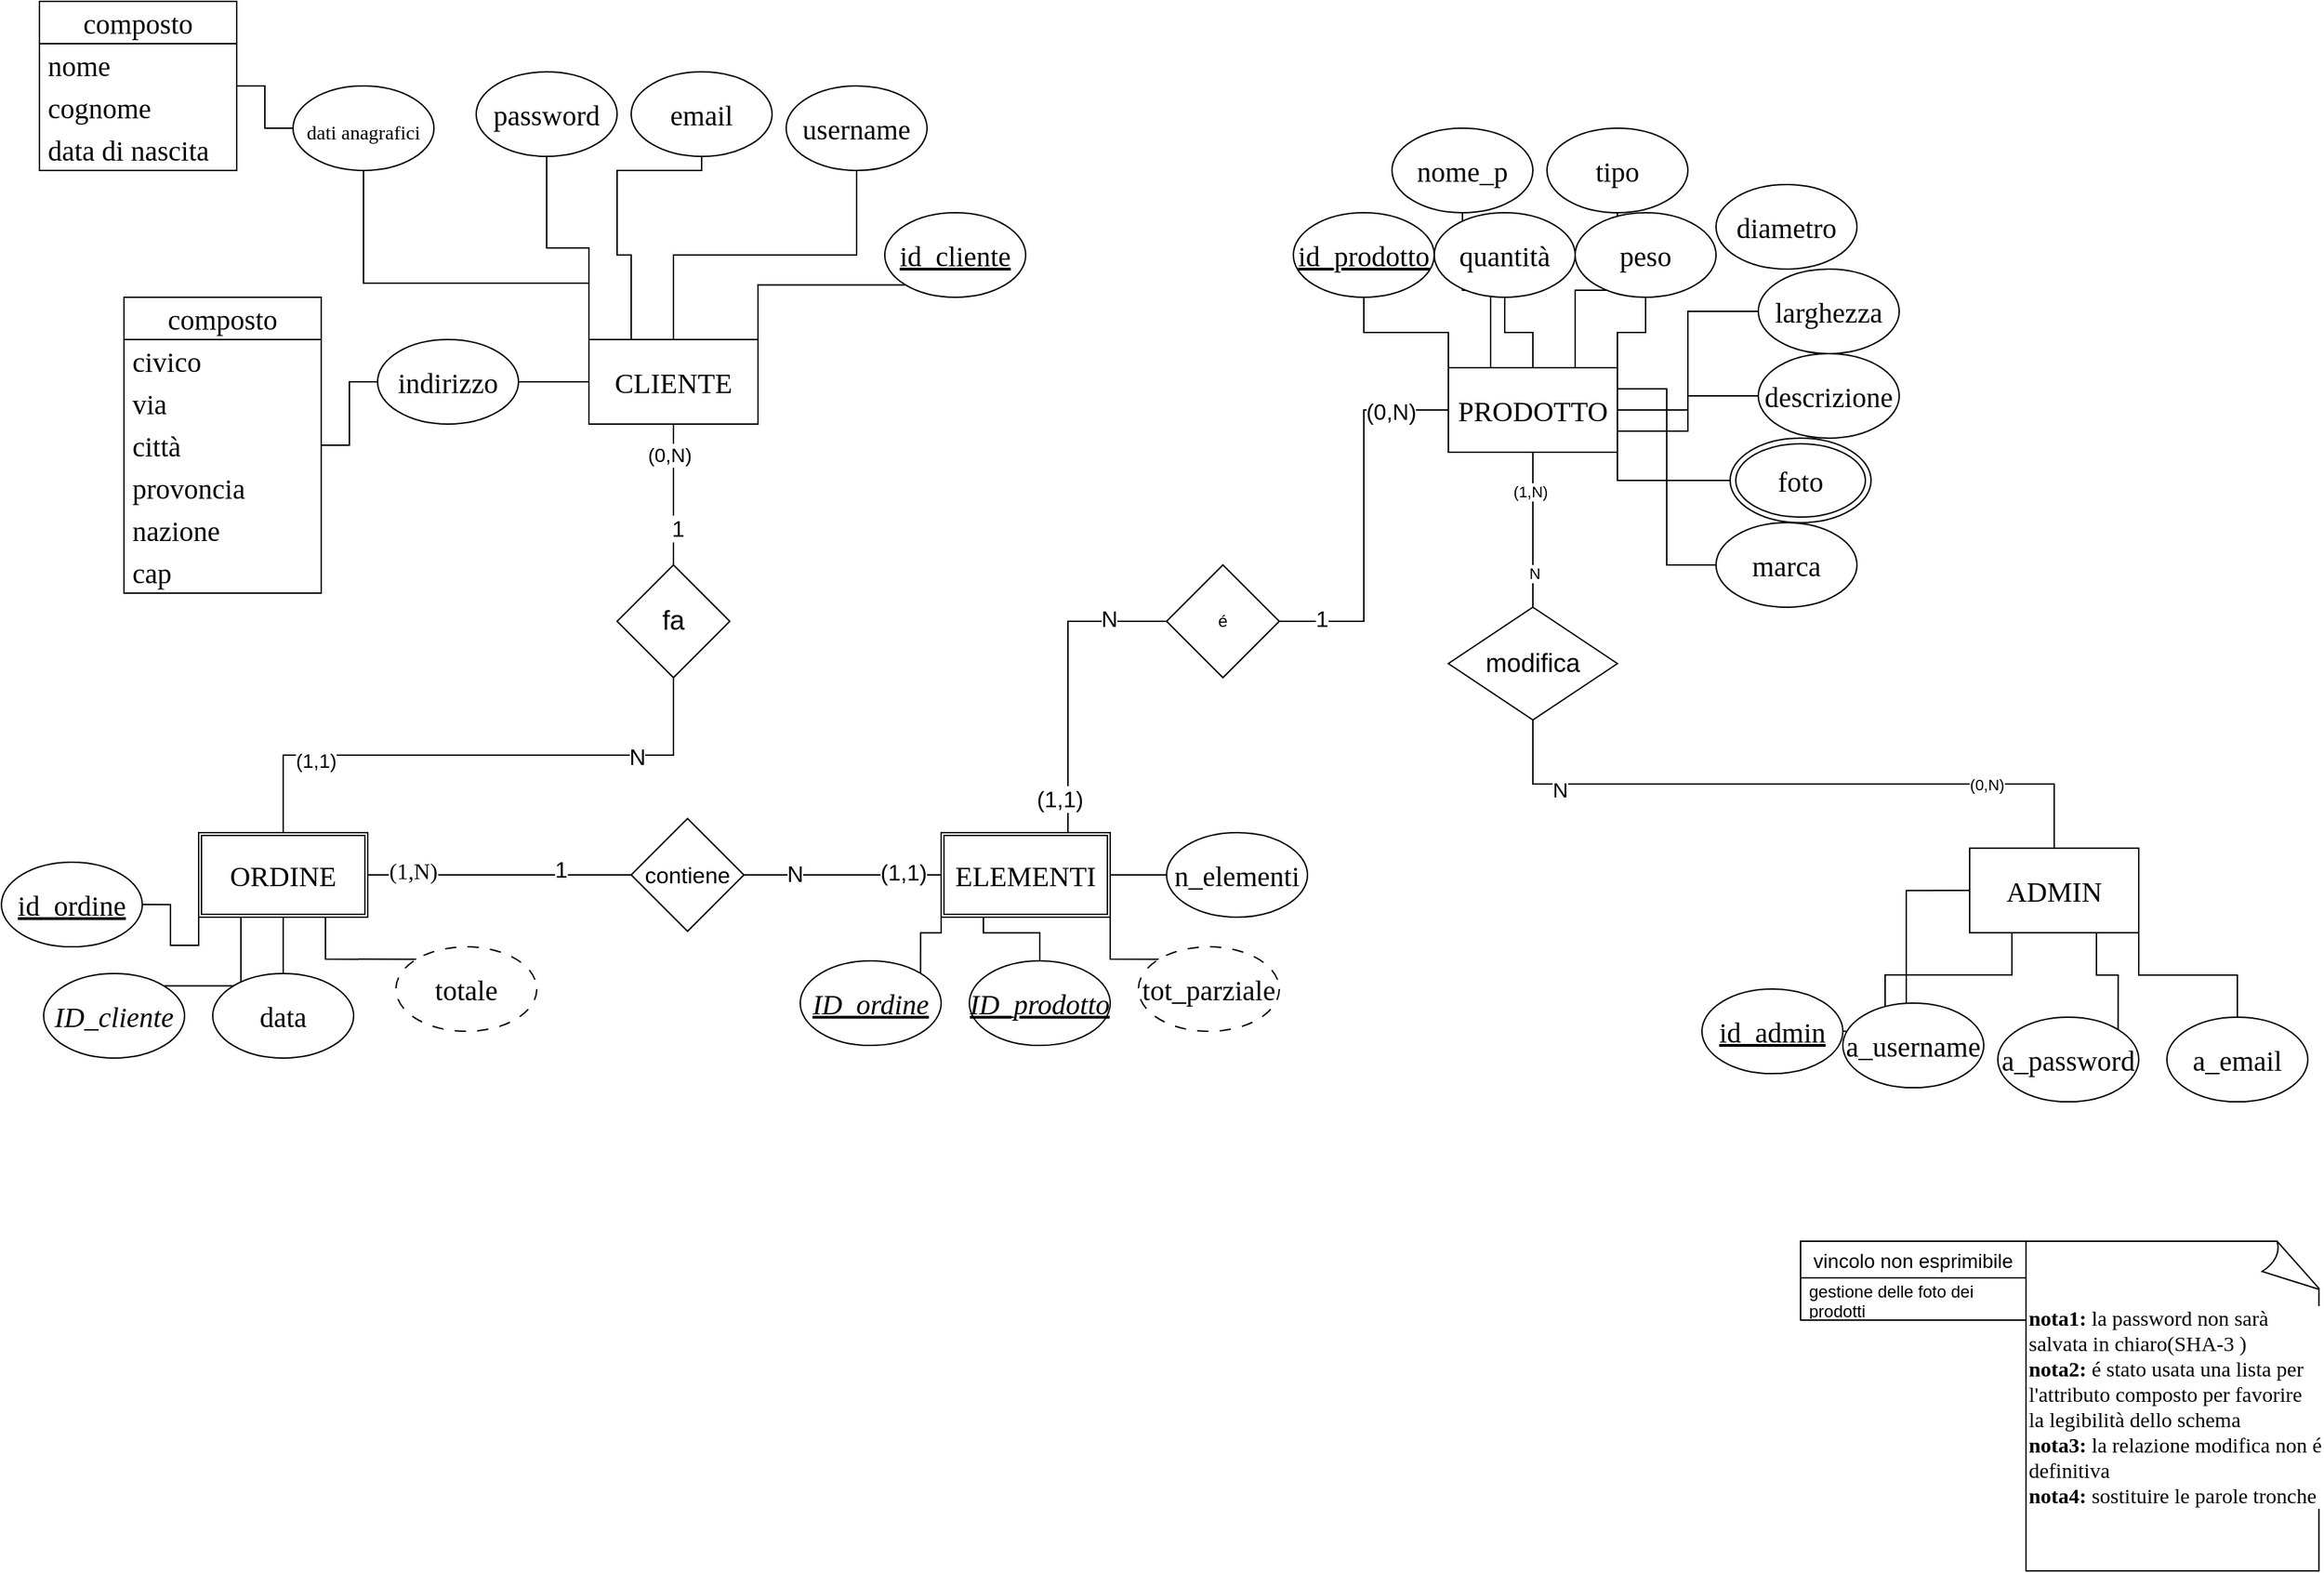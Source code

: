 <mxfile version="24.7.17">
  <diagram name="Pagina-1" id="NRdabR6jRzv1i__fMUOv">
    <mxGraphModel dx="1527" dy="478" grid="1" gridSize="10" guides="1" tooltips="1" connect="1" arrows="1" fold="1" page="1" pageScale="1" pageWidth="827" pageHeight="1169" math="0" shadow="0">
      <root>
        <mxCell id="0" />
        <mxCell id="1" parent="0" />
        <mxCell id="-j8Uv2b7K93E1imjDtDR-1" value="vincolo non esprimibile" style="swimlane;fontStyle=0;childLayout=stackLayout;horizontal=1;startSize=26;horizontalStack=0;resizeParent=1;resizeParentMax=0;resizeLast=0;collapsible=1;marginBottom=0;align=center;fontSize=14;" parent="1" vertex="1">
          <mxGeometry x="450" y="920" width="160" height="56" as="geometry">
            <mxRectangle x="660" y="660" width="180" height="30" as="alternateBounds" />
          </mxGeometry>
        </mxCell>
        <mxCell id="gjxJROLc9OKszj8mcPuR-3" value="gestione delle foto dei prodotti" style="text;strokeColor=none;fillColor=none;align=left;verticalAlign=middle;spacingLeft=4;spacingRight=4;overflow=hidden;points=[[0,0.5],[1,0.5]];portConstraint=eastwest;rotatable=0;whiteSpace=wrap;html=1;" parent="-j8Uv2b7K93E1imjDtDR-1" vertex="1">
          <mxGeometry y="26" width="160" height="30" as="geometry" />
        </mxCell>
        <mxCell id="SjlvnA77EbKESXoycACg-14" style="edgeStyle=orthogonalEdgeStyle;rounded=0;orthogonalLoop=1;jettySize=auto;html=1;exitX=0;exitY=0.5;exitDx=0;exitDy=0;entryX=1;entryY=0.5;entryDx=0;entryDy=0;fontFamily=Times New Roman;fontSize=20;fontColor=default;endArrow=none;endFill=0;" parent="1" source="SjlvnA77EbKESXoycACg-2" target="SjlvnA77EbKESXoycACg-6" edge="1">
          <mxGeometry relative="1" as="geometry" />
        </mxCell>
        <mxCell id="SjlvnA77EbKESXoycACg-30" style="edgeStyle=orthogonalEdgeStyle;shape=connector;rounded=0;orthogonalLoop=1;jettySize=auto;html=1;exitX=0;exitY=0.25;exitDx=0;exitDy=0;entryX=0.5;entryY=1;entryDx=0;entryDy=0;strokeColor=default;align=center;verticalAlign=middle;fontFamily=Times New Roman;fontSize=20;fontColor=default;labelBackgroundColor=default;endArrow=none;endFill=0;" parent="1" source="SjlvnA77EbKESXoycACg-2" target="SjlvnA77EbKESXoycACg-28" edge="1">
          <mxGeometry relative="1" as="geometry">
            <Array as="points">
              <mxPoint x="-410" y="240" />
              <mxPoint x="-570" y="240" />
            </Array>
          </mxGeometry>
        </mxCell>
        <mxCell id="SjlvnA77EbKESXoycACg-2" value="CLIENTE" style="rounded=0;whiteSpace=wrap;html=1;fontFamily=Times New Roman;fontSize=20;" parent="1" vertex="1">
          <mxGeometry x="-410" y="280" width="120" height="60" as="geometry" />
        </mxCell>
        <mxCell id="SjlvnA77EbKESXoycACg-29" style="edgeStyle=orthogonalEdgeStyle;shape=connector;rounded=0;orthogonalLoop=1;jettySize=auto;html=1;exitX=0.5;exitY=1;exitDx=0;exitDy=0;entryX=0;entryY=0;entryDx=0;entryDy=0;strokeColor=default;align=center;verticalAlign=middle;fontFamily=Times New Roman;fontSize=20;fontColor=default;labelBackgroundColor=default;endArrow=none;endFill=0;" parent="1" source="SjlvnA77EbKESXoycACg-3" target="SjlvnA77EbKESXoycACg-2" edge="1">
          <mxGeometry relative="1" as="geometry" />
        </mxCell>
        <mxCell id="SjlvnA77EbKESXoycACg-3" value="password" style="ellipse;whiteSpace=wrap;html=1;fontSize=20;fontFamily=Times New Roman;" parent="1" vertex="1">
          <mxGeometry x="-490" y="90" width="100" height="60" as="geometry" />
        </mxCell>
        <mxCell id="SjlvnA77EbKESXoycACg-18" style="edgeStyle=orthogonalEdgeStyle;shape=connector;rounded=0;orthogonalLoop=1;jettySize=auto;html=1;exitX=0;exitY=1;exitDx=0;exitDy=0;entryX=1;entryY=0;entryDx=0;entryDy=0;strokeColor=default;align=center;verticalAlign=middle;fontFamily=Times New Roman;fontSize=20;fontColor=default;labelBackgroundColor=default;endArrow=none;endFill=0;" parent="1" source="SjlvnA77EbKESXoycACg-5" target="SjlvnA77EbKESXoycACg-2" edge="1">
          <mxGeometry relative="1" as="geometry" />
        </mxCell>
        <mxCell id="SjlvnA77EbKESXoycACg-5" value="id_cliente" style="ellipse;whiteSpace=wrap;html=1;fontSize=20;fontFamily=Times New Roman;fontStyle=4" parent="1" vertex="1">
          <mxGeometry x="-200" y="190" width="100" height="60" as="geometry" />
        </mxCell>
        <mxCell id="SjlvnA77EbKESXoycACg-13" style="edgeStyle=orthogonalEdgeStyle;rounded=0;orthogonalLoop=1;jettySize=auto;html=1;exitX=0;exitY=0.5;exitDx=0;exitDy=0;entryX=1;entryY=0.5;entryDx=0;entryDy=0;fontFamily=Times New Roman;fontSize=20;fontColor=default;endArrow=none;endFill=0;" parent="1" source="SjlvnA77EbKESXoycACg-6" target="SjlvnA77EbKESXoycACg-9" edge="1">
          <mxGeometry relative="1" as="geometry" />
        </mxCell>
        <mxCell id="SjlvnA77EbKESXoycACg-6" value="indirizzo" style="ellipse;whiteSpace=wrap;html=1;fontSize=20;fontFamily=Times New Roman;" parent="1" vertex="1">
          <mxGeometry x="-560" y="280" width="100" height="60" as="geometry" />
        </mxCell>
        <mxCell id="SjlvnA77EbKESXoycACg-16" style="edgeStyle=orthogonalEdgeStyle;shape=connector;rounded=0;orthogonalLoop=1;jettySize=auto;html=1;exitX=0.5;exitY=1;exitDx=0;exitDy=0;entryX=0.25;entryY=0;entryDx=0;entryDy=0;strokeColor=default;align=center;verticalAlign=middle;fontFamily=Times New Roman;fontSize=20;fontColor=default;labelBackgroundColor=default;endArrow=none;endFill=0;" parent="1" source="SjlvnA77EbKESXoycACg-7" target="SjlvnA77EbKESXoycACg-2" edge="1">
          <mxGeometry relative="1" as="geometry">
            <Array as="points">
              <mxPoint x="-390" y="160" />
              <mxPoint x="-390" y="220" />
              <mxPoint x="-380" y="220" />
            </Array>
          </mxGeometry>
        </mxCell>
        <mxCell id="SjlvnA77EbKESXoycACg-7" value="email" style="ellipse;whiteSpace=wrap;html=1;fontSize=20;fontFamily=Times New Roman;" parent="1" vertex="1">
          <mxGeometry x="-380" y="90" width="100" height="60" as="geometry" />
        </mxCell>
        <mxCell id="SjlvnA77EbKESXoycACg-17" style="edgeStyle=orthogonalEdgeStyle;shape=connector;rounded=0;orthogonalLoop=1;jettySize=auto;html=1;exitX=0.5;exitY=1;exitDx=0;exitDy=0;entryX=0.5;entryY=0;entryDx=0;entryDy=0;strokeColor=default;align=center;verticalAlign=middle;fontFamily=Times New Roman;fontSize=20;fontColor=default;labelBackgroundColor=default;endArrow=none;endFill=0;" parent="1" source="SjlvnA77EbKESXoycACg-8" target="SjlvnA77EbKESXoycACg-2" edge="1">
          <mxGeometry relative="1" as="geometry" />
        </mxCell>
        <mxCell id="SjlvnA77EbKESXoycACg-8" value="username" style="ellipse;whiteSpace=wrap;html=1;fontSize=20;fontFamily=Times New Roman;" parent="1" vertex="1">
          <mxGeometry x="-270" y="100" width="100" height="60" as="geometry" />
        </mxCell>
        <mxCell id="SjlvnA77EbKESXoycACg-9" value="composto" style="swimlane;fontStyle=0;childLayout=stackLayout;horizontal=1;startSize=30;horizontalStack=0;resizeParent=1;resizeParentMax=0;resizeLast=0;collapsible=1;marginBottom=0;whiteSpace=wrap;html=1;strokeColor=default;align=center;verticalAlign=middle;fontFamily=Times New Roman;fontSize=20;fontColor=default;fillColor=default;" parent="1" vertex="1">
          <mxGeometry x="-740" y="250" width="140" height="210" as="geometry">
            <mxRectangle x="-740" y="250" width="120" height="40" as="alternateBounds" />
          </mxGeometry>
        </mxCell>
        <mxCell id="SjlvnA77EbKESXoycACg-10" value="civico" style="text;strokeColor=none;fillColor=none;align=left;verticalAlign=middle;spacingLeft=4;spacingRight=4;overflow=hidden;points=[[0,0.5],[1,0.5]];portConstraint=eastwest;rotatable=0;whiteSpace=wrap;html=1;fontFamily=Times New Roman;fontSize=20;fontColor=default;" parent="SjlvnA77EbKESXoycACg-9" vertex="1">
          <mxGeometry y="30" width="140" height="30" as="geometry" />
        </mxCell>
        <mxCell id="SjlvnA77EbKESXoycACg-11" value="via" style="text;strokeColor=none;fillColor=none;align=left;verticalAlign=middle;spacingLeft=4;spacingRight=4;overflow=hidden;points=[[0,0.5],[1,0.5]];portConstraint=eastwest;rotatable=0;whiteSpace=wrap;html=1;fontFamily=Times New Roman;fontSize=20;fontColor=default;" parent="SjlvnA77EbKESXoycACg-9" vertex="1">
          <mxGeometry y="60" width="140" height="30" as="geometry" />
        </mxCell>
        <mxCell id="SjlvnA77EbKESXoycACg-12" value="città" style="text;strokeColor=none;fillColor=none;align=left;verticalAlign=middle;spacingLeft=4;spacingRight=4;overflow=hidden;points=[[0,0.5],[1,0.5]];portConstraint=eastwest;rotatable=0;whiteSpace=wrap;html=1;fontFamily=Times New Roman;fontSize=20;fontColor=default;" parent="SjlvnA77EbKESXoycACg-9" vertex="1">
          <mxGeometry y="90" width="140" height="30" as="geometry" />
        </mxCell>
        <mxCell id="SjlvnA77EbKESXoycACg-21" value="provoncia" style="text;strokeColor=none;fillColor=none;align=left;verticalAlign=middle;spacingLeft=4;spacingRight=4;overflow=hidden;points=[[0,0.5],[1,0.5]];portConstraint=eastwest;rotatable=0;whiteSpace=wrap;html=1;fontFamily=Times New Roman;fontSize=20;fontColor=default;labelBackgroundColor=default;" parent="SjlvnA77EbKESXoycACg-9" vertex="1">
          <mxGeometry y="120" width="140" height="30" as="geometry" />
        </mxCell>
        <mxCell id="SjlvnA77EbKESXoycACg-24" value="nazione" style="text;strokeColor=none;fillColor=none;align=left;verticalAlign=middle;spacingLeft=4;spacingRight=4;overflow=hidden;points=[[0,0.5],[1,0.5]];portConstraint=eastwest;rotatable=0;whiteSpace=wrap;html=1;fontFamily=Times New Roman;fontSize=20;fontColor=default;labelBackgroundColor=default;" parent="SjlvnA77EbKESXoycACg-9" vertex="1">
          <mxGeometry y="150" width="140" height="30" as="geometry" />
        </mxCell>
        <mxCell id="SjlvnA77EbKESXoycACg-25" value="cap" style="text;strokeColor=none;fillColor=none;align=left;verticalAlign=middle;spacingLeft=4;spacingRight=4;overflow=hidden;points=[[0,0.5],[1,0.5]];portConstraint=eastwest;rotatable=0;whiteSpace=wrap;html=1;fontFamily=Times New Roman;fontSize=20;fontColor=default;labelBackgroundColor=default;" parent="SjlvnA77EbKESXoycACg-9" vertex="1">
          <mxGeometry y="180" width="140" height="30" as="geometry" />
        </mxCell>
        <mxCell id="SjlvnA77EbKESXoycACg-19" value="&lt;b&gt;nota1: &lt;/b&gt;la password non sarà salvata in chiaro(SHA-3&amp;nbsp;)&lt;div&gt;&lt;b&gt;nota2:&lt;/b&gt;&amp;nbsp;é stato usata una lista per l&#39;attributo composto per favorire la legibilità dello schema&lt;/div&gt;&lt;div&gt;&lt;b&gt;nota3:&lt;/b&gt;&amp;nbsp;la relazione modifica non é definitiva&lt;/div&gt;&lt;div&gt;&lt;b&gt;nota4:&lt;/b&gt;&amp;nbsp;sostituire le parole tronche&lt;/div&gt;" style="whiteSpace=wrap;html=1;shape=mxgraph.basic.document;strokeColor=default;align=left;verticalAlign=middle;fontFamily=Times New Roman;fontSize=15;fontColor=default;labelBackgroundColor=default;fillColor=default;" parent="1" vertex="1">
          <mxGeometry x="610" y="920" width="210" height="234" as="geometry" />
        </mxCell>
        <mxCell id="SjlvnA77EbKESXoycACg-35" style="edgeStyle=orthogonalEdgeStyle;shape=connector;rounded=0;orthogonalLoop=1;jettySize=auto;html=1;exitX=0;exitY=0.5;exitDx=0;exitDy=0;entryX=1;entryY=0.5;entryDx=0;entryDy=0;strokeColor=default;align=center;verticalAlign=middle;fontFamily=Times New Roman;fontSize=20;fontColor=default;labelBackgroundColor=default;endArrow=none;endFill=0;" parent="1" source="SjlvnA77EbKESXoycACg-28" target="SjlvnA77EbKESXoycACg-31" edge="1">
          <mxGeometry relative="1" as="geometry" />
        </mxCell>
        <mxCell id="SjlvnA77EbKESXoycACg-28" value="&lt;font style=&quot;font-size: 14px;&quot;&gt;dati anagrafici&lt;/font&gt;" style="ellipse;whiteSpace=wrap;html=1;strokeColor=default;align=center;verticalAlign=middle;fontFamily=Times New Roman;fontSize=20;fontColor=default;labelBackgroundColor=default;fillColor=default;" parent="1" vertex="1">
          <mxGeometry x="-620" y="100" width="100" height="60" as="geometry" />
        </mxCell>
        <mxCell id="SjlvnA77EbKESXoycACg-31" value="composto" style="swimlane;fontStyle=0;childLayout=stackLayout;horizontal=1;startSize=30;horizontalStack=0;resizeParent=1;resizeParentMax=0;resizeLast=0;collapsible=1;marginBottom=0;whiteSpace=wrap;html=1;strokeColor=default;align=center;verticalAlign=middle;fontFamily=Times New Roman;fontSize=20;fontColor=default;labelBackgroundColor=default;fillColor=default;" parent="1" vertex="1">
          <mxGeometry x="-800" y="40" width="140" height="120" as="geometry">
            <mxRectangle x="-800" y="40" width="120" height="40" as="alternateBounds" />
          </mxGeometry>
        </mxCell>
        <mxCell id="SjlvnA77EbKESXoycACg-32" value="nome" style="text;strokeColor=none;fillColor=none;align=left;verticalAlign=middle;spacingLeft=4;spacingRight=4;overflow=hidden;points=[[0,0.5],[1,0.5]];portConstraint=eastwest;rotatable=0;whiteSpace=wrap;html=1;fontFamily=Times New Roman;fontSize=20;fontColor=default;labelBackgroundColor=default;" parent="SjlvnA77EbKESXoycACg-31" vertex="1">
          <mxGeometry y="30" width="140" height="30" as="geometry" />
        </mxCell>
        <mxCell id="SjlvnA77EbKESXoycACg-33" value="cognome" style="text;strokeColor=none;fillColor=none;align=left;verticalAlign=middle;spacingLeft=4;spacingRight=4;overflow=hidden;points=[[0,0.5],[1,0.5]];portConstraint=eastwest;rotatable=0;whiteSpace=wrap;html=1;fontFamily=Times New Roman;fontSize=20;fontColor=default;labelBackgroundColor=default;" parent="SjlvnA77EbKESXoycACg-31" vertex="1">
          <mxGeometry y="60" width="140" height="30" as="geometry" />
        </mxCell>
        <mxCell id="SjlvnA77EbKESXoycACg-34" value="data di nascita" style="text;strokeColor=none;fillColor=none;align=left;verticalAlign=middle;spacingLeft=4;spacingRight=4;overflow=hidden;points=[[0,0.5],[1,0.5]];portConstraint=eastwest;rotatable=0;whiteSpace=wrap;html=1;fontFamily=Times New Roman;fontSize=20;fontColor=default;labelBackgroundColor=default;" parent="SjlvnA77EbKESXoycACg-31" vertex="1">
          <mxGeometry y="90" width="140" height="30" as="geometry" />
        </mxCell>
        <mxCell id="SjlvnA77EbKESXoycACg-36" value="ADMIN" style="rounded=0;whiteSpace=wrap;html=1;strokeColor=default;align=center;verticalAlign=middle;fontFamily=Times New Roman;fontSize=20;fontColor=default;labelBackgroundColor=default;fillColor=default;" parent="1" vertex="1">
          <mxGeometry x="570" y="641.05" width="120" height="60" as="geometry" />
        </mxCell>
        <mxCell id="SjlvnA77EbKESXoycACg-41" style="edgeStyle=orthogonalEdgeStyle;shape=connector;rounded=0;orthogonalLoop=1;jettySize=auto;html=1;exitX=0.5;exitY=0;exitDx=0;exitDy=0;entryX=1;entryY=1;entryDx=0;entryDy=0;strokeColor=default;align=center;verticalAlign=middle;fontFamily=Times New Roman;fontSize=20;fontColor=default;labelBackgroundColor=default;endArrow=none;endFill=0;" parent="1" source="SjlvnA77EbKESXoycACg-37" target="SjlvnA77EbKESXoycACg-36" edge="1">
          <mxGeometry relative="1" as="geometry" />
        </mxCell>
        <mxCell id="SjlvnA77EbKESXoycACg-37" value="a_email" style="ellipse;whiteSpace=wrap;html=1;fontSize=20;fontFamily=Times New Roman;" parent="1" vertex="1">
          <mxGeometry x="710" y="761.05" width="100" height="60" as="geometry" />
        </mxCell>
        <mxCell id="SjlvnA77EbKESXoycACg-42" style="edgeStyle=orthogonalEdgeStyle;shape=connector;rounded=0;orthogonalLoop=1;jettySize=auto;html=1;exitX=1;exitY=0;exitDx=0;exitDy=0;entryX=0.75;entryY=1;entryDx=0;entryDy=0;strokeColor=default;align=center;verticalAlign=middle;fontFamily=Times New Roman;fontSize=20;fontColor=default;labelBackgroundColor=default;endArrow=none;endFill=0;" parent="1" source="SjlvnA77EbKESXoycACg-38" target="SjlvnA77EbKESXoycACg-36" edge="1">
          <mxGeometry relative="1" as="geometry" />
        </mxCell>
        <mxCell id="SjlvnA77EbKESXoycACg-38" value="a_password" style="ellipse;whiteSpace=wrap;html=1;fontSize=20;fontFamily=Times New Roman;" parent="1" vertex="1">
          <mxGeometry x="590" y="761.05" width="100" height="60" as="geometry" />
        </mxCell>
        <mxCell id="SjlvnA77EbKESXoycACg-44" style="edgeStyle=orthogonalEdgeStyle;shape=connector;rounded=0;orthogonalLoop=1;jettySize=auto;html=1;exitX=1;exitY=0.5;exitDx=0;exitDy=0;entryX=0.25;entryY=1;entryDx=0;entryDy=0;strokeColor=default;align=center;verticalAlign=middle;fontFamily=Times New Roman;fontSize=20;fontColor=default;labelBackgroundColor=default;endArrow=none;endFill=0;" parent="1" source="SjlvnA77EbKESXoycACg-39" target="SjlvnA77EbKESXoycACg-36" edge="1">
          <mxGeometry relative="1" as="geometry">
            <Array as="points">
              <mxPoint x="510" y="731.05" />
              <mxPoint x="600" y="731.05" />
            </Array>
          </mxGeometry>
        </mxCell>
        <mxCell id="SjlvnA77EbKESXoycACg-45" style="edgeStyle=orthogonalEdgeStyle;shape=connector;rounded=0;orthogonalLoop=1;jettySize=auto;html=1;exitX=1;exitY=0.5;exitDx=0;exitDy=0;entryX=0;entryY=0.5;entryDx=0;entryDy=0;strokeColor=default;align=center;verticalAlign=middle;fontFamily=Times New Roman;fontSize=20;fontColor=default;labelBackgroundColor=default;endArrow=none;endFill=0;" parent="1" source="SjlvnA77EbKESXoycACg-40" target="SjlvnA77EbKESXoycACg-36" edge="1">
          <mxGeometry relative="1" as="geometry" />
        </mxCell>
        <mxCell id="SjlvnA77EbKESXoycACg-40" value="&lt;u&gt;id_admin&lt;/u&gt;" style="ellipse;whiteSpace=wrap;html=1;fontSize=20;fontFamily=Times New Roman;" parent="1" vertex="1">
          <mxGeometry x="380" y="741.05" width="100" height="60" as="geometry" />
        </mxCell>
        <mxCell id="SjlvnA77EbKESXoycACg-46" value="PRODOTTO" style="rounded=0;whiteSpace=wrap;html=1;strokeColor=default;align=center;verticalAlign=middle;fontFamily=Times New Roman;fontSize=20;fontColor=default;labelBackgroundColor=default;fillColor=default;" parent="1" vertex="1">
          <mxGeometry x="200" y="300" width="120" height="60" as="geometry" />
        </mxCell>
        <mxCell id="SjlvnA77EbKESXoycACg-63" style="edgeStyle=orthogonalEdgeStyle;shape=connector;rounded=0;orthogonalLoop=1;jettySize=auto;html=1;exitX=0.5;exitY=1;exitDx=0;exitDy=0;entryX=0.5;entryY=0;entryDx=0;entryDy=0;strokeColor=default;align=center;verticalAlign=middle;fontFamily=Times New Roman;fontSize=20;fontColor=default;labelBackgroundColor=default;endArrow=none;endFill=0;" parent="1" source="SjlvnA77EbKESXoycACg-47" target="SjlvnA77EbKESXoycACg-46" edge="1">
          <mxGeometry relative="1" as="geometry" />
        </mxCell>
        <mxCell id="SjlvnA77EbKESXoycACg-61" style="edgeStyle=orthogonalEdgeStyle;shape=connector;rounded=0;orthogonalLoop=1;jettySize=auto;html=1;exitX=0.5;exitY=1;exitDx=0;exitDy=0;entryX=1;entryY=0;entryDx=0;entryDy=0;strokeColor=default;align=center;verticalAlign=middle;fontFamily=Times New Roman;fontSize=20;fontColor=default;labelBackgroundColor=default;endArrow=none;endFill=0;" parent="1" source="SjlvnA77EbKESXoycACg-48" target="SjlvnA77EbKESXoycACg-46" edge="1">
          <mxGeometry relative="1" as="geometry" />
        </mxCell>
        <mxCell id="SjlvnA77EbKESXoycACg-60" style="edgeStyle=orthogonalEdgeStyle;shape=connector;rounded=0;orthogonalLoop=1;jettySize=auto;html=1;exitX=0;exitY=0.5;exitDx=0;exitDy=0;entryX=1;entryY=0.25;entryDx=0;entryDy=0;strokeColor=default;align=center;verticalAlign=middle;fontFamily=Times New Roman;fontSize=20;fontColor=default;labelBackgroundColor=default;endArrow=none;endFill=0;" parent="1" source="SjlvnA77EbKESXoycACg-49" target="SjlvnA77EbKESXoycACg-46" edge="1">
          <mxGeometry relative="1" as="geometry" />
        </mxCell>
        <mxCell id="SjlvnA77EbKESXoycACg-49" value="marca" style="ellipse;whiteSpace=wrap;html=1;fontSize=20;fontFamily=Times New Roman;" parent="1" vertex="1">
          <mxGeometry x="390" y="410" width="100" height="60" as="geometry" />
        </mxCell>
        <mxCell id="SjlvnA77EbKESXoycACg-57" style="edgeStyle=orthogonalEdgeStyle;shape=connector;rounded=0;orthogonalLoop=1;jettySize=auto;html=1;exitX=0;exitY=0.5;exitDx=0;exitDy=0;entryX=1;entryY=1;entryDx=0;entryDy=0;strokeColor=default;align=center;verticalAlign=middle;fontFamily=Times New Roman;fontSize=20;fontColor=default;labelBackgroundColor=default;endArrow=none;endFill=0;" parent="1" source="0uigxhlXDYKZX2fZEs79-1" target="SjlvnA77EbKESXoycACg-46" edge="1">
          <mxGeometry relative="1" as="geometry">
            <mxPoint x="400" y="380" as="sourcePoint" />
          </mxGeometry>
        </mxCell>
        <mxCell id="SjlvnA77EbKESXoycACg-58" style="edgeStyle=orthogonalEdgeStyle;shape=connector;rounded=0;orthogonalLoop=1;jettySize=auto;html=1;exitX=0;exitY=0.5;exitDx=0;exitDy=0;entryX=1;entryY=0.75;entryDx=0;entryDy=0;strokeColor=default;align=center;verticalAlign=middle;fontFamily=Times New Roman;fontSize=20;fontColor=default;labelBackgroundColor=default;endArrow=none;endFill=0;" parent="1" source="SjlvnA77EbKESXoycACg-51" target="SjlvnA77EbKESXoycACg-46" edge="1">
          <mxGeometry relative="1" as="geometry" />
        </mxCell>
        <mxCell id="SjlvnA77EbKESXoycACg-51" value="descrizione" style="ellipse;whiteSpace=wrap;html=1;fontSize=20;fontFamily=Times New Roman;" parent="1" vertex="1">
          <mxGeometry x="420" y="290" width="100" height="60" as="geometry" />
        </mxCell>
        <mxCell id="SjlvnA77EbKESXoycACg-65" style="edgeStyle=orthogonalEdgeStyle;shape=connector;rounded=0;orthogonalLoop=1;jettySize=auto;html=1;exitX=0.5;exitY=1;exitDx=0;exitDy=0;entryX=0;entryY=0;entryDx=0;entryDy=0;strokeColor=default;align=center;verticalAlign=middle;fontFamily=Times New Roman;fontSize=20;fontColor=default;labelBackgroundColor=default;endArrow=none;endFill=0;" parent="1" source="SjlvnA77EbKESXoycACg-52" target="SjlvnA77EbKESXoycACg-46" edge="1">
          <mxGeometry relative="1" as="geometry" />
        </mxCell>
        <mxCell id="SjlvnA77EbKESXoycACg-52" value="&lt;u&gt;id_prodotto&lt;/u&gt;" style="ellipse;whiteSpace=wrap;html=1;fontSize=20;fontFamily=Times New Roman;" parent="1" vertex="1">
          <mxGeometry x="90" y="190" width="100" height="60" as="geometry" />
        </mxCell>
        <mxCell id="SjlvnA77EbKESXoycACg-53" value="diametro" style="ellipse;whiteSpace=wrap;html=1;fontSize=20;fontFamily=Times New Roman;" parent="1" vertex="1">
          <mxGeometry x="390" y="170" width="100" height="60" as="geometry" />
        </mxCell>
        <mxCell id="SjlvnA77EbKESXoycACg-64" style="edgeStyle=orthogonalEdgeStyle;shape=connector;rounded=0;orthogonalLoop=1;jettySize=auto;html=1;exitX=0.5;exitY=1;exitDx=0;exitDy=0;entryX=0.25;entryY=0;entryDx=0;entryDy=0;strokeColor=default;align=center;verticalAlign=middle;fontFamily=Times New Roman;fontSize=20;fontColor=default;labelBackgroundColor=default;endArrow=none;endFill=0;" parent="1" source="SjlvnA77EbKESXoycACg-54" target="SjlvnA77EbKESXoycACg-46" edge="1">
          <mxGeometry relative="1" as="geometry" />
        </mxCell>
        <mxCell id="SjlvnA77EbKESXoycACg-54" value="nome_p" style="ellipse;whiteSpace=wrap;html=1;fontSize=20;fontFamily=Times New Roman;" parent="1" vertex="1">
          <mxGeometry x="160" y="130" width="100" height="60" as="geometry" />
        </mxCell>
        <mxCell id="SjlvnA77EbKESXoycACg-62" style="edgeStyle=orthogonalEdgeStyle;shape=connector;rounded=0;orthogonalLoop=1;jettySize=auto;html=1;exitX=0.5;exitY=1;exitDx=0;exitDy=0;entryX=0.75;entryY=0;entryDx=0;entryDy=0;strokeColor=default;align=center;verticalAlign=middle;fontFamily=Times New Roman;fontSize=20;fontColor=default;labelBackgroundColor=default;endArrow=none;endFill=0;" parent="1" source="SjlvnA77EbKESXoycACg-55" target="SjlvnA77EbKESXoycACg-46" edge="1">
          <mxGeometry relative="1" as="geometry" />
        </mxCell>
        <mxCell id="SjlvnA77EbKESXoycACg-55" value="tipo" style="ellipse;whiteSpace=wrap;html=1;fontSize=20;fontFamily=Times New Roman;" parent="1" vertex="1">
          <mxGeometry x="270" y="130" width="100" height="60" as="geometry" />
        </mxCell>
        <mxCell id="SjlvnA77EbKESXoycACg-59" style="edgeStyle=orthogonalEdgeStyle;shape=connector;rounded=0;orthogonalLoop=1;jettySize=auto;html=1;exitX=0;exitY=0.5;exitDx=0;exitDy=0;entryX=1;entryY=0.5;entryDx=0;entryDy=0;strokeColor=default;align=center;verticalAlign=middle;fontFamily=Times New Roman;fontSize=20;fontColor=default;labelBackgroundColor=default;endArrow=none;endFill=0;" parent="1" source="SjlvnA77EbKESXoycACg-56" target="SjlvnA77EbKESXoycACg-46" edge="1">
          <mxGeometry relative="1" as="geometry" />
        </mxCell>
        <mxCell id="SjlvnA77EbKESXoycACg-56" value="larghezza" style="ellipse;whiteSpace=wrap;html=1;fontSize=20;fontFamily=Times New Roman;" parent="1" vertex="1">
          <mxGeometry x="420" y="230" width="100" height="60" as="geometry" />
        </mxCell>
        <mxCell id="SjlvnA77EbKESXoycACg-47" value="quantità" style="ellipse;whiteSpace=wrap;html=1;fontSize=20;fontFamily=Times New Roman;" parent="1" vertex="1">
          <mxGeometry x="190" y="190" width="100" height="60" as="geometry" />
        </mxCell>
        <mxCell id="SjlvnA77EbKESXoycACg-48" value="peso" style="ellipse;whiteSpace=wrap;html=1;fontSize=20;fontFamily=Times New Roman;" parent="1" vertex="1">
          <mxGeometry x="290" y="190" width="100" height="60" as="geometry" />
        </mxCell>
        <mxCell id="0uigxhlXDYKZX2fZEs79-1" value="&lt;font face=&quot;Times New Roman&quot; style=&quot;font-size: 20px;&quot;&gt;foto&lt;/font&gt;" style="ellipse;shape=doubleEllipse;whiteSpace=wrap;html=1;" parent="1" vertex="1">
          <mxGeometry x="400" y="350" width="100" height="60" as="geometry" />
        </mxCell>
        <mxCell id="SjlvnA77EbKESXoycACg-39" value="a_username" style="ellipse;whiteSpace=wrap;html=1;fontSize=20;fontFamily=Times New Roman;" parent="1" vertex="1">
          <mxGeometry x="480" y="751.05" width="100" height="60" as="geometry" />
        </mxCell>
        <mxCell id="0uigxhlXDYKZX2fZEs79-4" style="edgeStyle=orthogonalEdgeStyle;rounded=0;orthogonalLoop=1;jettySize=auto;html=1;exitX=0.5;exitY=0;exitDx=0;exitDy=0;entryX=0.5;entryY=1;entryDx=0;entryDy=0;endArrow=none;endFill=0;" parent="1" source="0uigxhlXDYKZX2fZEs79-3" target="SjlvnA77EbKESXoycACg-46" edge="1">
          <mxGeometry relative="1" as="geometry" />
        </mxCell>
        <mxCell id="0uigxhlXDYKZX2fZEs79-6" value="(1,N)" style="edgeLabel;html=1;align=center;verticalAlign=middle;resizable=0;points=[];" parent="0uigxhlXDYKZX2fZEs79-4" vertex="1" connectable="0">
          <mxGeometry x="0.495" y="2" relative="1" as="geometry">
            <mxPoint as="offset" />
          </mxGeometry>
        </mxCell>
        <mxCell id="0uigxhlXDYKZX2fZEs79-9" value="N" style="edgeLabel;html=1;align=center;verticalAlign=middle;resizable=0;points=[];" parent="0uigxhlXDYKZX2fZEs79-4" vertex="1" connectable="0">
          <mxGeometry x="-0.552" y="-1" relative="1" as="geometry">
            <mxPoint as="offset" />
          </mxGeometry>
        </mxCell>
        <mxCell id="0uigxhlXDYKZX2fZEs79-5" style="edgeStyle=orthogonalEdgeStyle;rounded=0;orthogonalLoop=1;jettySize=auto;html=1;exitX=0.5;exitY=1;exitDx=0;exitDy=0;entryX=0.5;entryY=0;entryDx=0;entryDy=0;endArrow=none;endFill=0;" parent="1" source="0uigxhlXDYKZX2fZEs79-3" target="SjlvnA77EbKESXoycACg-36" edge="1">
          <mxGeometry relative="1" as="geometry" />
        </mxCell>
        <mxCell id="0uigxhlXDYKZX2fZEs79-7" value="(0,N)" style="edgeLabel;html=1;align=center;verticalAlign=middle;resizable=0;points=[];" parent="0uigxhlXDYKZX2fZEs79-5" vertex="1" connectable="0">
          <mxGeometry x="0.591" relative="1" as="geometry">
            <mxPoint as="offset" />
          </mxGeometry>
        </mxCell>
        <mxCell id="0uigxhlXDYKZX2fZEs79-8" value="N" style="edgeLabel;html=1;align=center;verticalAlign=middle;resizable=0;points=[];fontSize=15;" parent="0uigxhlXDYKZX2fZEs79-5" vertex="1" connectable="0">
          <mxGeometry x="-0.722" y="-3" relative="1" as="geometry">
            <mxPoint as="offset" />
          </mxGeometry>
        </mxCell>
        <mxCell id="0uigxhlXDYKZX2fZEs79-3" value="&lt;font style=&quot;font-size: 18px;&quot;&gt;modifica&lt;/font&gt;" style="rhombus;whiteSpace=wrap;html=1;" parent="1" vertex="1">
          <mxGeometry x="200" y="470" width="120" height="80" as="geometry" />
        </mxCell>
        <mxCell id="0uigxhlXDYKZX2fZEs79-12" style="edgeStyle=orthogonalEdgeStyle;rounded=0;orthogonalLoop=1;jettySize=auto;html=1;exitX=0.5;exitY=0;exitDx=0;exitDy=0;entryX=0.5;entryY=1;entryDx=0;entryDy=0;endArrow=none;endFill=0;" parent="1" source="0uigxhlXDYKZX2fZEs79-11" target="SjlvnA77EbKESXoycACg-2" edge="1">
          <mxGeometry relative="1" as="geometry" />
        </mxCell>
        <mxCell id="0uigxhlXDYKZX2fZEs79-16" value="&lt;font style=&quot;font-size: 14px;&quot;&gt;(0,N)&lt;/font&gt;" style="edgeLabel;html=1;align=center;verticalAlign=middle;resizable=0;points=[];fontFamily=Helvetica;fontSize=11;fontColor=default;labelBackgroundColor=default;" parent="0uigxhlXDYKZX2fZEs79-12" vertex="1" connectable="0">
          <mxGeometry x="0.559" y="3" relative="1" as="geometry">
            <mxPoint as="offset" />
          </mxGeometry>
        </mxCell>
        <mxCell id="0uigxhlXDYKZX2fZEs79-18" value="&lt;font style=&quot;font-size: 16px;&quot;&gt;1&lt;/font&gt;" style="edgeLabel;html=1;align=center;verticalAlign=middle;resizable=0;points=[];fontFamily=Helvetica;fontSize=11;fontColor=default;labelBackgroundColor=default;" parent="0uigxhlXDYKZX2fZEs79-12" vertex="1" connectable="0">
          <mxGeometry x="-0.477" y="-3" relative="1" as="geometry">
            <mxPoint as="offset" />
          </mxGeometry>
        </mxCell>
        <mxCell id="0uigxhlXDYKZX2fZEs79-11" value="&lt;font style=&quot;font-size: 19px;&quot;&gt;fa&lt;/font&gt;" style="rhombus;whiteSpace=wrap;html=1;" parent="1" vertex="1">
          <mxGeometry x="-390" y="440" width="80" height="80" as="geometry" />
        </mxCell>
        <mxCell id="0uigxhlXDYKZX2fZEs79-15" style="edgeStyle=orthogonalEdgeStyle;shape=connector;rounded=0;orthogonalLoop=1;jettySize=auto;html=1;exitX=0.5;exitY=0;exitDx=0;exitDy=0;entryX=0.5;entryY=1;entryDx=0;entryDy=0;strokeColor=default;align=center;verticalAlign=middle;fontFamily=Helvetica;fontSize=11;fontColor=default;labelBackgroundColor=default;endArrow=none;endFill=0;" parent="1" source="0uigxhlXDYKZX2fZEs79-14" target="0uigxhlXDYKZX2fZEs79-11" edge="1">
          <mxGeometry relative="1" as="geometry" />
        </mxCell>
        <mxCell id="0uigxhlXDYKZX2fZEs79-17" value="&lt;font style=&quot;font-size: 14px;&quot;&gt;(1,1)&lt;/font&gt;" style="edgeLabel;html=1;align=center;verticalAlign=middle;resizable=0;points=[];fontFamily=Helvetica;fontSize=11;fontColor=default;labelBackgroundColor=default;" parent="0uigxhlXDYKZX2fZEs79-15" vertex="1" connectable="0">
          <mxGeometry x="-0.599" y="-4" relative="1" as="geometry">
            <mxPoint as="offset" />
          </mxGeometry>
        </mxCell>
        <mxCell id="0uigxhlXDYKZX2fZEs79-19" value="&lt;span style=&quot;font-size: 16px;&quot;&gt;N&lt;/span&gt;" style="edgeLabel;html=1;align=center;verticalAlign=middle;resizable=0;points=[];fontFamily=Helvetica;fontSize=11;fontColor=default;labelBackgroundColor=default;" parent="0uigxhlXDYKZX2fZEs79-15" vertex="1" connectable="0">
          <mxGeometry x="0.58" y="-1" relative="1" as="geometry">
            <mxPoint as="offset" />
          </mxGeometry>
        </mxCell>
        <mxCell id="0uigxhlXDYKZX2fZEs79-14" value="ORDINE" style="shape=ext;double=1;rounded=0;whiteSpace=wrap;html=1;fontFamily=Times New Roman;fontSize=20;fontColor=default;labelBackgroundColor=default;" parent="1" vertex="1">
          <mxGeometry x="-687" y="630" width="120" height="60" as="geometry" />
        </mxCell>
        <mxCell id="0uigxhlXDYKZX2fZEs79-26" style="edgeStyle=orthogonalEdgeStyle;shape=connector;rounded=0;orthogonalLoop=1;jettySize=auto;html=1;exitX=1;exitY=0.5;exitDx=0;exitDy=0;entryX=0;entryY=1;entryDx=0;entryDy=0;strokeColor=default;align=center;verticalAlign=middle;fontFamily=Helvetica;fontSize=11;fontColor=default;labelBackgroundColor=default;endArrow=none;endFill=0;" parent="1" source="0uigxhlXDYKZX2fZEs79-20" target="0uigxhlXDYKZX2fZEs79-14" edge="1">
          <mxGeometry relative="1" as="geometry" />
        </mxCell>
        <mxCell id="0uigxhlXDYKZX2fZEs79-20" value="id_ordine" style="ellipse;whiteSpace=wrap;html=1;fontSize=20;fontFamily=Times New Roman;fontStyle=4" parent="1" vertex="1">
          <mxGeometry x="-827" y="651.05" width="100" height="60" as="geometry" />
        </mxCell>
        <mxCell id="0uigxhlXDYKZX2fZEs79-25" style="edgeStyle=orthogonalEdgeStyle;shape=connector;rounded=0;orthogonalLoop=1;jettySize=auto;html=1;exitX=1;exitY=0;exitDx=0;exitDy=0;entryX=0.25;entryY=1;entryDx=0;entryDy=0;strokeColor=default;align=center;verticalAlign=middle;fontFamily=Helvetica;fontSize=11;fontColor=default;labelBackgroundColor=default;endArrow=none;endFill=0;" parent="1" source="0uigxhlXDYKZX2fZEs79-21" target="0uigxhlXDYKZX2fZEs79-14" edge="1">
          <mxGeometry relative="1" as="geometry" />
        </mxCell>
        <mxCell id="0uigxhlXDYKZX2fZEs79-21" value="&lt;i&gt;ID_cliente&lt;/i&gt;" style="ellipse;whiteSpace=wrap;html=1;fontSize=20;fontFamily=Times New Roman;" parent="1" vertex="1">
          <mxGeometry x="-797" y="730" width="100" height="60" as="geometry" />
        </mxCell>
        <mxCell id="0uigxhlXDYKZX2fZEs79-24" style="edgeStyle=orthogonalEdgeStyle;shape=connector;rounded=0;orthogonalLoop=1;jettySize=auto;html=1;exitX=0.5;exitY=0;exitDx=0;exitDy=0;entryX=0.5;entryY=1;entryDx=0;entryDy=0;strokeColor=default;align=center;verticalAlign=middle;fontFamily=Helvetica;fontSize=11;fontColor=default;labelBackgroundColor=default;endArrow=none;endFill=0;" parent="1" source="0uigxhlXDYKZX2fZEs79-22" target="0uigxhlXDYKZX2fZEs79-14" edge="1">
          <mxGeometry relative="1" as="geometry" />
        </mxCell>
        <mxCell id="0uigxhlXDYKZX2fZEs79-22" value="data" style="ellipse;whiteSpace=wrap;html=1;fontSize=20;fontFamily=Times New Roman;" parent="1" vertex="1">
          <mxGeometry x="-677" y="730" width="100" height="60" as="geometry" />
        </mxCell>
        <mxCell id="0uigxhlXDYKZX2fZEs79-27" style="edgeStyle=orthogonalEdgeStyle;shape=connector;rounded=0;orthogonalLoop=1;jettySize=auto;html=1;exitX=0;exitY=0;exitDx=0;exitDy=0;entryX=0.75;entryY=1;entryDx=0;entryDy=0;strokeColor=default;align=center;verticalAlign=middle;fontFamily=Helvetica;fontSize=11;fontColor=default;labelBackgroundColor=default;endArrow=none;endFill=0;" parent="1" source="0uigxhlXDYKZX2fZEs79-23" target="0uigxhlXDYKZX2fZEs79-14" edge="1">
          <mxGeometry relative="1" as="geometry" />
        </mxCell>
        <mxCell id="0uigxhlXDYKZX2fZEs79-23" value="totale" style="ellipse;whiteSpace=wrap;html=1;fontSize=20;fontFamily=Times New Roman;dashed=1;dashPattern=8 8;" parent="1" vertex="1">
          <mxGeometry x="-547" y="711.05" width="100" height="60" as="geometry" />
        </mxCell>
        <mxCell id="ErvmEHrbimVohfqIZDGu-5" style="edgeStyle=orthogonalEdgeStyle;rounded=0;orthogonalLoop=1;jettySize=auto;html=1;exitX=0;exitY=0.5;exitDx=0;exitDy=0;endArrow=none;endFill=0;entryX=1;entryY=0.5;entryDx=0;entryDy=0;" parent="1" source="0uigxhlXDYKZX2fZEs79-28" target="0uigxhlXDYKZX2fZEs79-14" edge="1">
          <mxGeometry relative="1" as="geometry">
            <mxPoint x="-490" y="650.0" as="targetPoint" />
          </mxGeometry>
        </mxCell>
        <mxCell id="ErvmEHrbimVohfqIZDGu-14" value="&lt;font face=&quot;Times New Roman&quot; style=&quot;font-size: 16px;&quot;&gt;(1,N)&lt;/font&gt;" style="edgeLabel;html=1;align=center;verticalAlign=middle;resizable=0;points=[];" parent="ErvmEHrbimVohfqIZDGu-5" vertex="1" connectable="0">
          <mxGeometry x="0.657" y="-3" relative="1" as="geometry">
            <mxPoint as="offset" />
          </mxGeometry>
        </mxCell>
        <mxCell id="ErvmEHrbimVohfqIZDGu-17" value="&lt;font style=&quot;font-size: 16px;&quot;&gt;1&lt;/font&gt;" style="edgeLabel;html=1;align=center;verticalAlign=middle;resizable=0;points=[];fontFamily=Helvetica;fontSize=11;fontColor=default;labelBackgroundColor=default;" parent="ErvmEHrbimVohfqIZDGu-5" vertex="1" connectable="0">
          <mxGeometry x="-0.463" y="-4" relative="1" as="geometry">
            <mxPoint as="offset" />
          </mxGeometry>
        </mxCell>
        <mxCell id="0uigxhlXDYKZX2fZEs79-28" value="&lt;font style=&quot;font-size: 16px;&quot;&gt;contiene&lt;/font&gt;" style="rhombus;whiteSpace=wrap;html=1;" parent="1" vertex="1">
          <mxGeometry x="-380" y="620" width="80" height="80" as="geometry" />
        </mxCell>
        <mxCell id="ErvmEHrbimVohfqIZDGu-4" style="edgeStyle=orthogonalEdgeStyle;rounded=0;orthogonalLoop=1;jettySize=auto;html=1;exitX=1;exitY=0.5;exitDx=0;exitDy=0;entryX=0;entryY=0.5;entryDx=0;entryDy=0;endArrow=none;endFill=0;fontSize=16;" parent="1" source="0uigxhlXDYKZX2fZEs79-29" target="SjlvnA77EbKESXoycACg-46" edge="1">
          <mxGeometry relative="1" as="geometry" />
        </mxCell>
        <mxCell id="ErvmEHrbimVohfqIZDGu-20" value="&lt;font style=&quot;font-size: 16px;&quot;&gt;(0,N)&lt;/font&gt;" style="edgeLabel;html=1;align=center;verticalAlign=middle;resizable=0;points=[];fontFamily=Helvetica;fontSize=11;fontColor=default;labelBackgroundColor=default;" parent="ErvmEHrbimVohfqIZDGu-4" vertex="1" connectable="0">
          <mxGeometry x="0.694" y="-1" relative="1" as="geometry">
            <mxPoint as="offset" />
          </mxGeometry>
        </mxCell>
        <mxCell id="ErvmEHrbimVohfqIZDGu-21" value="&lt;font style=&quot;font-size: 16px;&quot;&gt;1&lt;/font&gt;" style="edgeLabel;html=1;align=center;verticalAlign=middle;resizable=0;points=[];fontFamily=Helvetica;fontSize=11;fontColor=default;labelBackgroundColor=default;" parent="ErvmEHrbimVohfqIZDGu-4" vertex="1" connectable="0">
          <mxGeometry x="-0.781" y="2" relative="1" as="geometry">
            <mxPoint as="offset" />
          </mxGeometry>
        </mxCell>
        <mxCell id="0uigxhlXDYKZX2fZEs79-29" value="é" style="rhombus;whiteSpace=wrap;html=1;" parent="1" vertex="1">
          <mxGeometry y="440" width="80" height="80" as="geometry" />
        </mxCell>
        <mxCell id="ErvmEHrbimVohfqIZDGu-3" style="edgeStyle=orthogonalEdgeStyle;rounded=0;orthogonalLoop=1;jettySize=auto;html=1;exitX=0.75;exitY=0;exitDx=0;exitDy=0;entryX=0;entryY=0.5;entryDx=0;entryDy=0;endArrow=none;endFill=0;fontSize=16;" parent="1" source="ErvmEHrbimVohfqIZDGu-2" target="0uigxhlXDYKZX2fZEs79-29" edge="1">
          <mxGeometry relative="1" as="geometry" />
        </mxCell>
        <mxCell id="ErvmEHrbimVohfqIZDGu-19" value="&lt;font style=&quot;font-size: 16px;&quot;&gt;(1,1)&lt;/font&gt;" style="edgeLabel;html=1;align=center;verticalAlign=middle;resizable=0;points=[];fontFamily=Helvetica;fontSize=11;fontColor=default;labelBackgroundColor=default;" parent="ErvmEHrbimVohfqIZDGu-3" vertex="1" connectable="0">
          <mxGeometry x="-0.782" y="6" relative="1" as="geometry">
            <mxPoint as="offset" />
          </mxGeometry>
        </mxCell>
        <mxCell id="ErvmEHrbimVohfqIZDGu-22" value="&lt;font style=&quot;font-size: 16px;&quot;&gt;N&lt;/font&gt;" style="edgeLabel;html=1;align=center;verticalAlign=middle;resizable=0;points=[];fontFamily=Helvetica;fontSize=11;fontColor=default;labelBackgroundColor=default;" parent="ErvmEHrbimVohfqIZDGu-3" vertex="1" connectable="0">
          <mxGeometry x="0.624" y="2" relative="1" as="geometry">
            <mxPoint as="offset" />
          </mxGeometry>
        </mxCell>
        <mxCell id="ErvmEHrbimVohfqIZDGu-6" style="edgeStyle=orthogonalEdgeStyle;rounded=0;orthogonalLoop=1;jettySize=auto;html=1;exitX=0;exitY=0.5;exitDx=0;exitDy=0;entryX=1;entryY=0.5;entryDx=0;entryDy=0;endArrow=none;endFill=0;" parent="1" source="ErvmEHrbimVohfqIZDGu-2" target="0uigxhlXDYKZX2fZEs79-28" edge="1">
          <mxGeometry relative="1" as="geometry" />
        </mxCell>
        <mxCell id="ErvmEHrbimVohfqIZDGu-16" value="&lt;font style=&quot;font-size: 16px;&quot;&gt;(1,1)&lt;/font&gt;" style="edgeLabel;html=1;align=center;verticalAlign=middle;resizable=0;points=[];fontFamily=Helvetica;fontSize=11;fontColor=default;labelBackgroundColor=default;" parent="ErvmEHrbimVohfqIZDGu-6" vertex="1" connectable="0">
          <mxGeometry x="-0.615" y="-2" relative="1" as="geometry">
            <mxPoint as="offset" />
          </mxGeometry>
        </mxCell>
        <mxCell id="ErvmEHrbimVohfqIZDGu-18" value="&lt;font style=&quot;font-size: 16px;&quot;&gt;N&lt;/font&gt;" style="edgeLabel;html=1;align=center;verticalAlign=middle;resizable=0;points=[];fontFamily=Helvetica;fontSize=11;fontColor=default;labelBackgroundColor=default;" parent="ErvmEHrbimVohfqIZDGu-6" vertex="1" connectable="0">
          <mxGeometry x="0.491" y="-1" relative="1" as="geometry">
            <mxPoint as="offset" />
          </mxGeometry>
        </mxCell>
        <mxCell id="RRQSiJJQmq0aY6lL-uVp-2" style="edgeStyle=orthogonalEdgeStyle;rounded=0;orthogonalLoop=1;jettySize=auto;html=1;exitX=1;exitY=0.5;exitDx=0;exitDy=0;entryX=0;entryY=0.5;entryDx=0;entryDy=0;endArrow=none;endFill=0;" edge="1" parent="1" source="ErvmEHrbimVohfqIZDGu-2" target="RRQSiJJQmq0aY6lL-uVp-1">
          <mxGeometry relative="1" as="geometry" />
        </mxCell>
        <mxCell id="ErvmEHrbimVohfqIZDGu-2" value="ELEMENTI" style="shape=ext;double=1;rounded=0;whiteSpace=wrap;html=1;fontFamily=Times New Roman;fontSize=20;fontColor=default;labelBackgroundColor=default;" parent="1" vertex="1">
          <mxGeometry x="-160" y="630" width="120" height="60" as="geometry" />
        </mxCell>
        <mxCell id="ErvmEHrbimVohfqIZDGu-10" style="edgeStyle=orthogonalEdgeStyle;rounded=0;orthogonalLoop=1;jettySize=auto;html=1;exitX=0.5;exitY=0;exitDx=0;exitDy=0;entryX=0.25;entryY=1;entryDx=0;entryDy=0;endArrow=none;endFill=0;" parent="1" source="ErvmEHrbimVohfqIZDGu-7" target="ErvmEHrbimVohfqIZDGu-2" edge="1">
          <mxGeometry relative="1" as="geometry" />
        </mxCell>
        <mxCell id="ErvmEHrbimVohfqIZDGu-7" value="&lt;i&gt;ID_prodotto&lt;/i&gt;" style="ellipse;whiteSpace=wrap;html=1;fontSize=20;fontFamily=Times New Roman;fontStyle=4" parent="1" vertex="1">
          <mxGeometry x="-140" y="721.05" width="100" height="60" as="geometry" />
        </mxCell>
        <mxCell id="ErvmEHrbimVohfqIZDGu-9" style="edgeStyle=orthogonalEdgeStyle;rounded=0;orthogonalLoop=1;jettySize=auto;html=1;exitX=1;exitY=0;exitDx=0;exitDy=0;entryX=0;entryY=1;entryDx=0;entryDy=0;endArrow=none;endFill=0;" parent="1" source="ErvmEHrbimVohfqIZDGu-8" target="ErvmEHrbimVohfqIZDGu-2" edge="1">
          <mxGeometry relative="1" as="geometry" />
        </mxCell>
        <mxCell id="ErvmEHrbimVohfqIZDGu-8" value="&lt;i&gt;ID_ordine&lt;/i&gt;" style="ellipse;whiteSpace=wrap;html=1;fontSize=20;fontFamily=Times New Roman;fontStyle=4" parent="1" vertex="1">
          <mxGeometry x="-260" y="721.05" width="100" height="60" as="geometry" />
        </mxCell>
        <mxCell id="ErvmEHrbimVohfqIZDGu-13" style="edgeStyle=orthogonalEdgeStyle;rounded=0;orthogonalLoop=1;jettySize=auto;html=1;exitX=0;exitY=0;exitDx=0;exitDy=0;entryX=1;entryY=1;entryDx=0;entryDy=0;endArrow=none;endFill=0;" parent="1" source="ErvmEHrbimVohfqIZDGu-12" target="ErvmEHrbimVohfqIZDGu-2" edge="1">
          <mxGeometry relative="1" as="geometry" />
        </mxCell>
        <mxCell id="ErvmEHrbimVohfqIZDGu-12" value="tot_parziale" style="ellipse;whiteSpace=wrap;html=1;fontSize=20;fontFamily=Times New Roman;dashed=1;dashPattern=8 8;" parent="1" vertex="1">
          <mxGeometry x="-20" y="711.05" width="100" height="60" as="geometry" />
        </mxCell>
        <mxCell id="RRQSiJJQmq0aY6lL-uVp-1" value="n_elementi" style="ellipse;whiteSpace=wrap;html=1;fontSize=20;fontFamily=Times New Roman;" vertex="1" parent="1">
          <mxGeometry y="630" width="100" height="60" as="geometry" />
        </mxCell>
      </root>
    </mxGraphModel>
  </diagram>
</mxfile>
